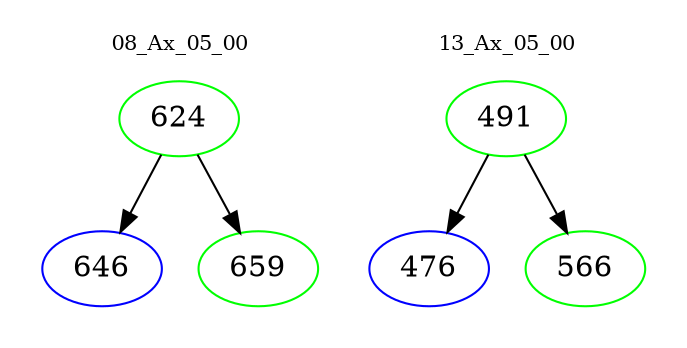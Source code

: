 digraph{
subgraph cluster_0 {
color = white
label = "08_Ax_05_00";
fontsize=10;
T0_624 [label="624", color="green"]
T0_624 -> T0_646 [color="black"]
T0_646 [label="646", color="blue"]
T0_624 -> T0_659 [color="black"]
T0_659 [label="659", color="green"]
}
subgraph cluster_1 {
color = white
label = "13_Ax_05_00";
fontsize=10;
T1_491 [label="491", color="green"]
T1_491 -> T1_476 [color="black"]
T1_476 [label="476", color="blue"]
T1_491 -> T1_566 [color="black"]
T1_566 [label="566", color="green"]
}
}
